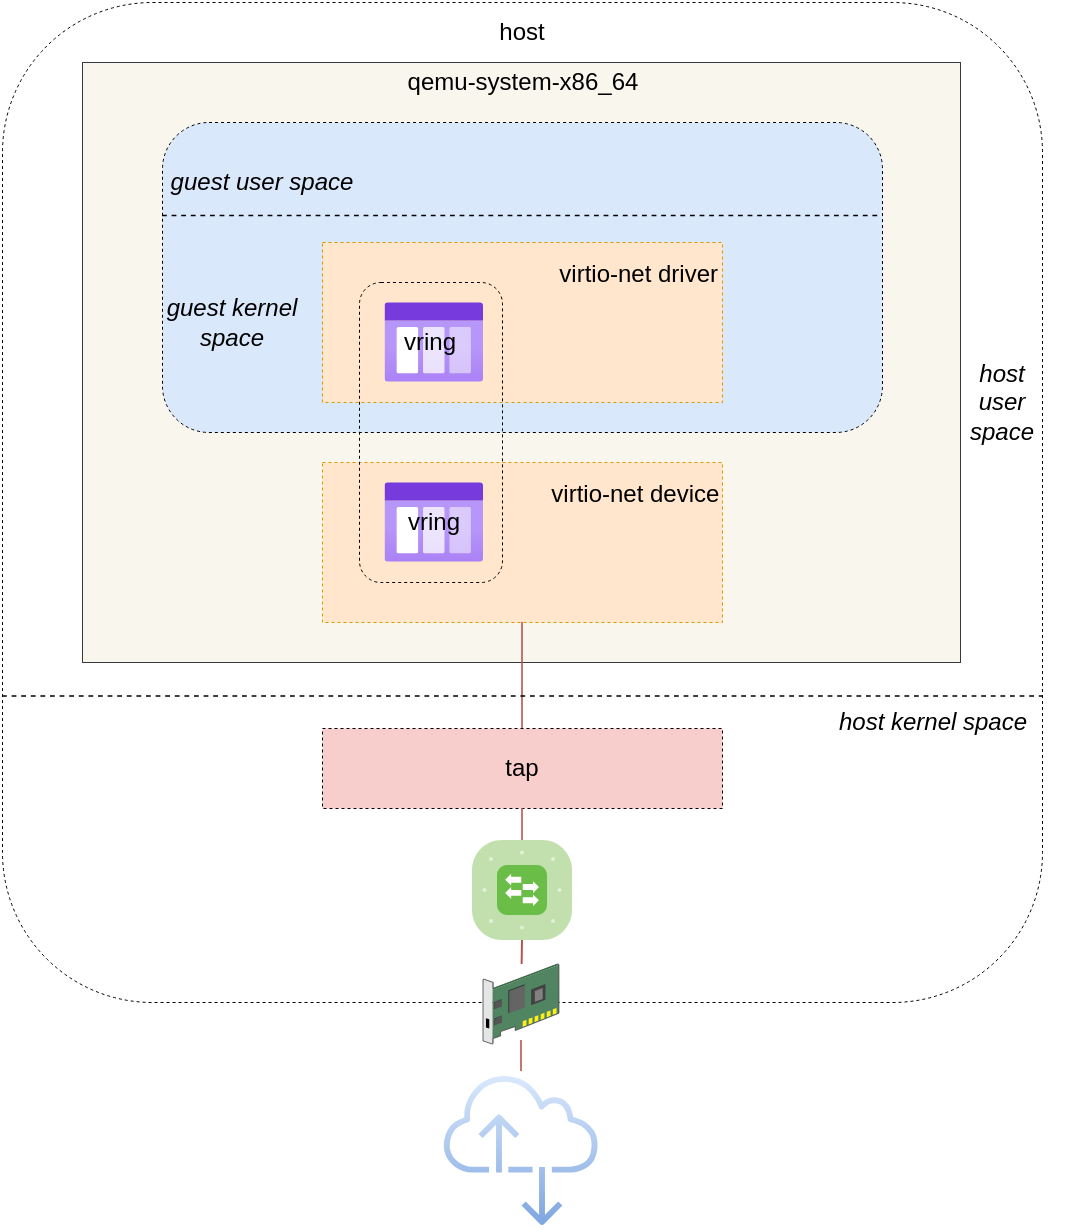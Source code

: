 <mxfile version="21.1.1" type="github">
  <diagram name="Page-1" id="e3a06f82-3646-2815-327d-82caf3d4e204">
    <mxGraphModel dx="1226" dy="678" grid="1" gridSize="10" guides="1" tooltips="1" connect="1" arrows="1" fold="1" page="1" pageScale="1.5" pageWidth="1169" pageHeight="826" background="none" math="0" shadow="0">
      <root>
        <mxCell id="0" style=";html=1;" />
        <mxCell id="1" style=";html=1;" parent="0" />
        <mxCell id="sc8MJLwOmtzSrlmjD8fI-22" value="" style="rounded=1;whiteSpace=wrap;html=1;strokeWidth=0.5;dashed=1;" parent="1" vertex="1">
          <mxGeometry x="400" y="60" width="520" height="500" as="geometry" />
        </mxCell>
        <mxCell id="sc8MJLwOmtzSrlmjD8fI-13" value="" style="rounded=0;whiteSpace=wrap;html=1;strokeWidth=0.5;fillColor=#f9f7ed;strokeColor=#36393d;" parent="1" vertex="1">
          <mxGeometry x="440" y="90" width="439" height="300" as="geometry" />
        </mxCell>
        <mxCell id="sc8MJLwOmtzSrlmjD8fI-14" value="&lt;div&gt;&lt;br&gt;&lt;/div&gt;" style="whiteSpace=wrap;html=1;fillColor=#f8cecc;fontSize=14;strokeColor=default;verticalAlign=top;strokeWidth=0.5;dashed=1;" parent="1" vertex="1">
          <mxGeometry x="560" y="423" width="200" height="40" as="geometry" />
        </mxCell>
        <mxCell id="sc8MJLwOmtzSrlmjD8fI-16" value="" style="whiteSpace=wrap;html=1;fillColor=#dae8fc;fontSize=14;strokeColor=default;verticalAlign=top;strokeWidth=0.5;rounded=1;dashed=1;" parent="1" vertex="1">
          <mxGeometry x="480" y="120" width="360" height="155" as="geometry" />
        </mxCell>
        <mxCell id="sc8MJLwOmtzSrlmjD8fI-20" value="qemu-system-x86_64" style="text;html=1;strokeColor=none;fillColor=none;align=center;verticalAlign=middle;whiteSpace=wrap;rounded=0;" parent="1" vertex="1">
          <mxGeometry x="594.5" y="90" width="131" height="20" as="geometry" />
        </mxCell>
        <mxCell id="sc8MJLwOmtzSrlmjD8fI-21" value="&lt;div&gt;tap&lt;/div&gt;" style="text;html=1;strokeColor=none;fillColor=none;align=center;verticalAlign=middle;whiteSpace=wrap;rounded=0;" parent="1" vertex="1">
          <mxGeometry x="645" y="433" width="30" height="20" as="geometry" />
        </mxCell>
        <mxCell id="sc8MJLwOmtzSrlmjD8fI-23" value="host" style="text;html=1;strokeColor=none;fillColor=none;align=center;verticalAlign=middle;whiteSpace=wrap;rounded=0;" parent="1" vertex="1">
          <mxGeometry x="629.5" y="60" width="60" height="30" as="geometry" />
        </mxCell>
        <mxCell id="sc8MJLwOmtzSrlmjD8fI-24" value="" style="verticalLabelPosition=bottom;sketch=0;html=1;fillColor=#6ABD46;strokeColor=#ffffff;verticalAlign=top;align=center;points=[[0.085,0.085,0],[0.915,0.085,0],[0.915,0.915,0],[0.085,0.915,0],[0.25,0,0],[0.5,0,0],[0.75,0,0],[1,0.25,0],[1,0.5,0],[1,0.75,0],[0.75,1,0],[0.5,1,0],[0.25,1,0],[0,0.75,0],[0,0.5,0],[0,0.25,0]];pointerEvents=1;shape=mxgraph.cisco_safe.compositeIcon;bgIcon=mxgraph.cisco_safe.architecture.generic_appliance;resIcon=mxgraph.cisco_safe.architecture.switch;" parent="1" vertex="1">
          <mxGeometry x="635" y="479" width="50" height="50" as="geometry" />
        </mxCell>
        <mxCell id="sc8MJLwOmtzSrlmjD8fI-26" value="" style="shadow=0;dashed=0;html=1;labelPosition=center;verticalLabelPosition=bottom;verticalAlign=top;align=center;outlineConnect=0;shape=mxgraph.veeam.3d.network_card;" parent="1" vertex="1">
          <mxGeometry x="640.5" y="541" width="38" height="40" as="geometry" />
        </mxCell>
        <mxCell id="sc8MJLwOmtzSrlmjD8fI-32" value="" style="endArrow=none;html=1;rounded=0;exitX=0.5;exitY=0;exitDx=0;exitDy=0;exitPerimeter=0;entryX=0.5;entryY=1;entryDx=0;entryDy=0;strokeWidth=0.8;fillColor=#f8cecc;gradientColor=#ea6b66;strokeColor=#b85450;" parent="1" source="sc8MJLwOmtzSrlmjD8fI-24" target="sc8MJLwOmtzSrlmjD8fI-14" edge="1">
          <mxGeometry width="50" height="50" relative="1" as="geometry">
            <mxPoint x="791" y="459" as="sourcePoint" />
            <mxPoint x="730" y="351" as="targetPoint" />
            <Array as="points" />
          </mxGeometry>
        </mxCell>
        <mxCell id="sc8MJLwOmtzSrlmjD8fI-33" value="" style="endArrow=none;html=1;rounded=0;entryX=0.5;entryY=1;entryDx=0;entryDy=0;entryPerimeter=0;fillColor=#f8cecc;gradientColor=#ea6b66;strokeColor=#b85450;" parent="1" source="sc8MJLwOmtzSrlmjD8fI-26" target="sc8MJLwOmtzSrlmjD8fI-24" edge="1">
          <mxGeometry width="50" height="50" relative="1" as="geometry">
            <mxPoint x="650" y="541" as="sourcePoint" />
            <mxPoint x="730" y="351" as="targetPoint" />
          </mxGeometry>
        </mxCell>
        <mxCell id="sc8MJLwOmtzSrlmjD8fI-36" value="" style="sketch=0;outlineConnect=0;gradientColor=#7ea6e0;fillColor=#dae8fc;strokeColor=#6c8ebf;dashed=0;verticalLabelPosition=bottom;verticalAlign=top;align=center;html=1;fontSize=12;fontStyle=0;aspect=fixed;pointerEvents=1;shape=mxgraph.aws4.internet_alt2;" parent="1" vertex="1">
          <mxGeometry x="620.5" y="595" width="78" height="78" as="geometry" />
        </mxCell>
        <mxCell id="sc8MJLwOmtzSrlmjD8fI-37" value="" style="endArrow=none;html=1;rounded=0;fillColor=#f8cecc;gradientColor=#ea6b66;strokeColor=#b85450;strokeWidth=0.8;" parent="1" edge="1">
          <mxGeometry width="50" height="50" relative="1" as="geometry">
            <mxPoint x="659.5" y="594.558" as="sourcePoint" />
            <mxPoint x="659.5" y="579" as="targetPoint" />
          </mxGeometry>
        </mxCell>
        <mxCell id="hZHQL17mHd2V5WKPXcm2-6" value="&lt;font style=&quot;font-size: 12px;&quot;&gt;&amp;nbsp;&amp;nbsp;&amp;nbsp;&amp;nbsp;&amp;nbsp;&amp;nbsp;&amp;nbsp;&amp;nbsp;&amp;nbsp;&amp;nbsp;&amp;nbsp;&amp;nbsp;&amp;nbsp;&amp;nbsp;&amp;nbsp;&amp;nbsp;&amp;nbsp;&amp;nbsp;&amp;nbsp;&amp;nbsp;&amp;nbsp;&amp;nbsp;&amp;nbsp;&amp;nbsp;&amp;nbsp;&amp;nbsp;&amp;nbsp;&amp;nbsp;&amp;nbsp;&amp;nbsp;&amp;nbsp;&amp;nbsp;&amp;nbsp;&amp;nbsp; virtio-net driver&lt;/font&gt;" style="whiteSpace=wrap;html=1;fillColor=#ffe6cc;fontSize=14;strokeColor=#d79b00;verticalAlign=top;strokeWidth=0.5;shadow=0;glass=0;dashed=1;" vertex="1" parent="1">
          <mxGeometry x="560" y="180" width="200" height="80" as="geometry" />
        </mxCell>
        <mxCell id="hZHQL17mHd2V5WKPXcm2-1" value="" style="image;aspect=fixed;html=1;points=[];align=center;fontSize=12;image=img/lib/azure2/general/Storage_Queue.svg;" vertex="1" parent="1">
          <mxGeometry x="591.27" y="210" width="49.23" height="40" as="geometry" />
        </mxCell>
        <mxCell id="hZHQL17mHd2V5WKPXcm2-7" value="" style="endArrow=none;html=1;strokeWidth=0.8;rounded=0;entryX=1;entryY=0.25;entryDx=0;entryDy=0;exitX=0;exitY=0.25;exitDx=0;exitDy=0;dashed=1;" edge="1" parent="1">
          <mxGeometry width="50" height="50" relative="1" as="geometry">
            <mxPoint x="480" y="166.75" as="sourcePoint" />
            <mxPoint x="840" y="166.75" as="targetPoint" />
          </mxGeometry>
        </mxCell>
        <mxCell id="hZHQL17mHd2V5WKPXcm2-8" value="&lt;font style=&quot;font-size: 12px;&quot;&gt;&amp;nbsp;&amp;nbsp;&amp;nbsp;&amp;nbsp;&amp;nbsp;&amp;nbsp;&amp;nbsp;&amp;nbsp;&amp;nbsp;&amp;nbsp;&amp;nbsp;&amp;nbsp;&amp;nbsp;&amp;nbsp;&amp;nbsp;&amp;nbsp;&amp;nbsp;&amp;nbsp;&amp;nbsp;&amp;nbsp;&amp;nbsp;&amp;nbsp;&amp;nbsp;&amp;nbsp;&amp;nbsp;&amp;nbsp;&amp;nbsp;&amp;nbsp;&amp;nbsp;&amp;nbsp;&amp;nbsp;&amp;nbsp;&amp;nbsp; virtio-net device&lt;/font&gt;" style="whiteSpace=wrap;html=1;fillColor=#ffe6cc;fontSize=14;strokeColor=#d79b00;verticalAlign=top;strokeWidth=0.5;shadow=0;dashed=1;" vertex="1" parent="1">
          <mxGeometry x="560" y="290" width="200" height="80" as="geometry" />
        </mxCell>
        <mxCell id="hZHQL17mHd2V5WKPXcm2-9" value="" style="image;aspect=fixed;html=1;points=[];align=center;fontSize=12;image=img/lib/azure2/general/Storage_Queue.svg;" vertex="1" parent="1">
          <mxGeometry x="591.27" y="300" width="49.23" height="40" as="geometry" />
        </mxCell>
        <mxCell id="hZHQL17mHd2V5WKPXcm2-16" value="" style="rounded=1;whiteSpace=wrap;html=1;fillColor=none;dashed=1;strokeWidth=0.5;" vertex="1" parent="1">
          <mxGeometry x="578.5" y="200" width="71.5" height="150" as="geometry" />
        </mxCell>
        <mxCell id="hZHQL17mHd2V5WKPXcm2-17" value="" style="endArrow=none;html=1;rounded=0;exitX=0.5;exitY=0;exitDx=0;exitDy=0;entryX=0.5;entryY=1;entryDx=0;entryDy=0;strokeWidth=0.8;fillColor=#f8cecc;gradientColor=#ea6b66;strokeColor=#b85450;" edge="1" parent="1" source="sc8MJLwOmtzSrlmjD8fI-14" target="hZHQL17mHd2V5WKPXcm2-8">
          <mxGeometry width="50" height="50" relative="1" as="geometry">
            <mxPoint x="816" y="489" as="sourcePoint" />
            <mxPoint x="816" y="473" as="targetPoint" />
            <Array as="points" />
          </mxGeometry>
        </mxCell>
        <mxCell id="hZHQL17mHd2V5WKPXcm2-18" value="" style="endArrow=none;html=1;strokeWidth=0.8;rounded=0;entryX=1;entryY=0.75;entryDx=0;entryDy=0;exitX=0;exitY=0.75;exitDx=0;exitDy=0;dashed=1;" edge="1" parent="1">
          <mxGeometry width="50" height="50" relative="1" as="geometry">
            <mxPoint x="400" y="407" as="sourcePoint" />
            <mxPoint x="920" y="407" as="targetPoint" />
          </mxGeometry>
        </mxCell>
        <mxCell id="hZHQL17mHd2V5WKPXcm2-19" value="&lt;i&gt;host kernel space&lt;/i&gt;" style="text;html=1;strokeColor=none;fillColor=none;align=center;verticalAlign=middle;whiteSpace=wrap;rounded=0;" vertex="1" parent="1">
          <mxGeometry x="800" y="410" width="131" height="20" as="geometry" />
        </mxCell>
        <mxCell id="hZHQL17mHd2V5WKPXcm2-20" value="&lt;i&gt;host user space&lt;/i&gt;" style="text;strokeColor=none;fillColor=none;align=center;verticalAlign=middle;rounded=0;whiteSpace=wrap;html=1;horizontal=1;" vertex="1" parent="1">
          <mxGeometry x="890" y="210" width="20" height="100" as="geometry" />
        </mxCell>
        <mxCell id="hZHQL17mHd2V5WKPXcm2-21" value="&lt;i&gt;&lt;font style=&quot;font-size: 12px;&quot;&gt;guest user space&lt;/font&gt;&lt;/i&gt;" style="text;html=1;strokeColor=none;fillColor=none;align=center;verticalAlign=middle;whiteSpace=wrap;rounded=0;" vertex="1" parent="1">
          <mxGeometry x="480" y="140" width="100" height="20" as="geometry" />
        </mxCell>
        <mxCell id="hZHQL17mHd2V5WKPXcm2-22" value="&lt;i&gt;&lt;font style=&quot;font-size: 12px;&quot;&gt;guest kernel space&lt;/font&gt;&lt;/i&gt;" style="text;strokeColor=none;fillColor=none;align=center;verticalAlign=middle;rounded=0;whiteSpace=wrap;html=1;horizontal=1;" vertex="1" parent="1">
          <mxGeometry x="480" y="170" width="70" height="100" as="geometry" />
        </mxCell>
        <mxCell id="hZHQL17mHd2V5WKPXcm2-24" value="vring" style="text;html=1;strokeColor=none;fillColor=none;align=center;verticalAlign=middle;whiteSpace=wrap;rounded=0;" vertex="1" parent="1">
          <mxGeometry x="584.25" y="220" width="60" height="20" as="geometry" />
        </mxCell>
        <mxCell id="hZHQL17mHd2V5WKPXcm2-25" value="vring" style="text;html=1;strokeColor=none;fillColor=none;align=center;verticalAlign=middle;whiteSpace=wrap;rounded=0;" vertex="1" parent="1">
          <mxGeometry x="585.88" y="310" width="60" height="20" as="geometry" />
        </mxCell>
      </root>
    </mxGraphModel>
  </diagram>
</mxfile>
